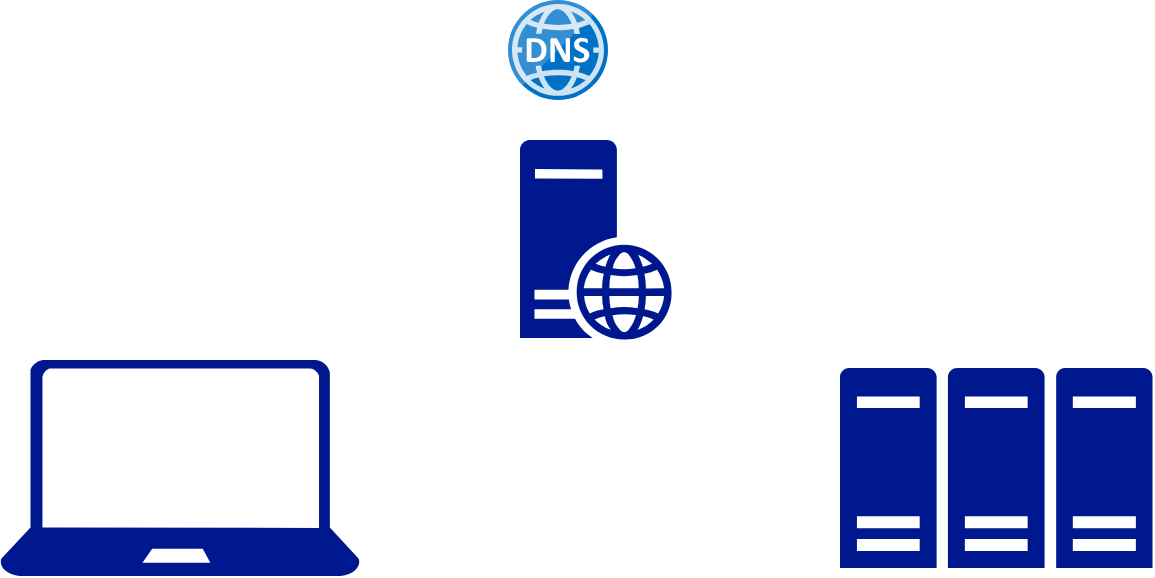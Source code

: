 <mxfile version="22.1.11" type="github">
  <diagram name="Page-1" id="-ILeXOQU-OKvWDAU1f5C">
    <mxGraphModel dx="648" dy="555" grid="1" gridSize="10" guides="1" tooltips="1" connect="1" arrows="1" fold="1" page="1" pageScale="1" pageWidth="850" pageHeight="1100" math="0" shadow="0">
      <root>
        <mxCell id="0" />
        <mxCell id="1" parent="0" />
        <mxCell id="nrF042i2dVPsNP8v9z2J-1" value="" style="sketch=0;aspect=fixed;pointerEvents=1;shadow=0;dashed=0;html=1;strokeColor=none;labelPosition=center;verticalLabelPosition=bottom;verticalAlign=top;align=center;fillColor=#00188D;shape=mxgraph.mscae.enterprise.web_server" vertex="1" parent="1">
          <mxGeometry x="280" y="80" width="76" height="100" as="geometry" />
        </mxCell>
        <mxCell id="nrF042i2dVPsNP8v9z2J-2" value="" style="sketch=0;aspect=fixed;pointerEvents=1;shadow=0;dashed=0;html=1;strokeColor=none;labelPosition=center;verticalLabelPosition=bottom;verticalAlign=top;align=center;fillColor=#00188D;shape=mxgraph.mscae.enterprise.server_farm" vertex="1" parent="1">
          <mxGeometry x="440" y="194" width="156.25" height="100" as="geometry" />
        </mxCell>
        <mxCell id="nrF042i2dVPsNP8v9z2J-3" value="" style="image;sketch=0;aspect=fixed;html=1;points=[];align=center;fontSize=12;image=img/lib/mscae/DNS.svg;" vertex="1" parent="1">
          <mxGeometry x="274" y="10" width="50" height="50" as="geometry" />
        </mxCell>
        <mxCell id="nrF042i2dVPsNP8v9z2J-4" value="" style="sketch=0;aspect=fixed;pointerEvents=1;shadow=0;dashed=0;html=1;strokeColor=none;labelPosition=center;verticalLabelPosition=bottom;verticalAlign=top;align=center;fillColor=#00188D;shape=mxgraph.azure.laptop" vertex="1" parent="1">
          <mxGeometry x="20" y="190" width="180" height="108" as="geometry" />
        </mxCell>
      </root>
    </mxGraphModel>
  </diagram>
</mxfile>
